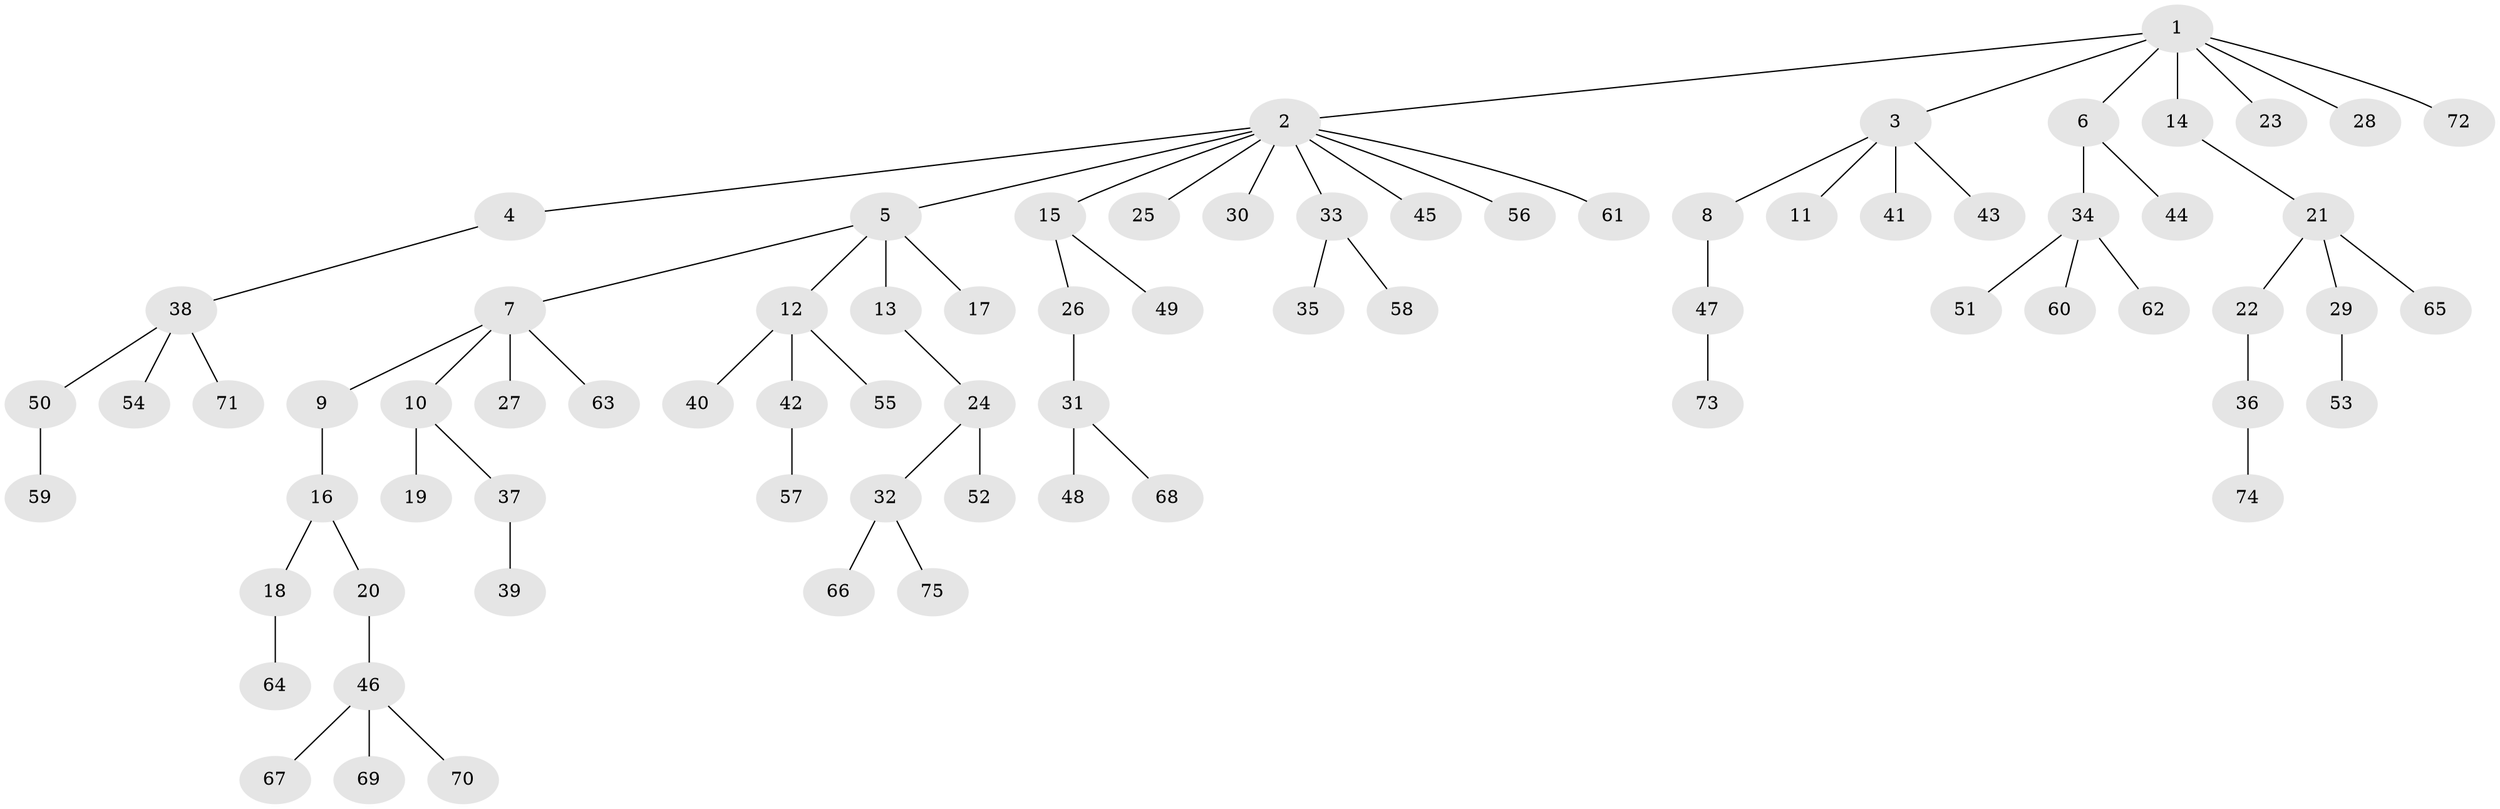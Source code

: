 // Generated by graph-tools (version 1.1) at 2025/02/03/09/25 03:02:20]
// undirected, 75 vertices, 74 edges
graph export_dot {
graph [start="1"]
  node [color=gray90,style=filled];
  1;
  2;
  3;
  4;
  5;
  6;
  7;
  8;
  9;
  10;
  11;
  12;
  13;
  14;
  15;
  16;
  17;
  18;
  19;
  20;
  21;
  22;
  23;
  24;
  25;
  26;
  27;
  28;
  29;
  30;
  31;
  32;
  33;
  34;
  35;
  36;
  37;
  38;
  39;
  40;
  41;
  42;
  43;
  44;
  45;
  46;
  47;
  48;
  49;
  50;
  51;
  52;
  53;
  54;
  55;
  56;
  57;
  58;
  59;
  60;
  61;
  62;
  63;
  64;
  65;
  66;
  67;
  68;
  69;
  70;
  71;
  72;
  73;
  74;
  75;
  1 -- 2;
  1 -- 3;
  1 -- 6;
  1 -- 14;
  1 -- 23;
  1 -- 28;
  1 -- 72;
  2 -- 4;
  2 -- 5;
  2 -- 15;
  2 -- 25;
  2 -- 30;
  2 -- 33;
  2 -- 45;
  2 -- 56;
  2 -- 61;
  3 -- 8;
  3 -- 11;
  3 -- 41;
  3 -- 43;
  4 -- 38;
  5 -- 7;
  5 -- 12;
  5 -- 13;
  5 -- 17;
  6 -- 34;
  6 -- 44;
  7 -- 9;
  7 -- 10;
  7 -- 27;
  7 -- 63;
  8 -- 47;
  9 -- 16;
  10 -- 19;
  10 -- 37;
  12 -- 40;
  12 -- 42;
  12 -- 55;
  13 -- 24;
  14 -- 21;
  15 -- 26;
  15 -- 49;
  16 -- 18;
  16 -- 20;
  18 -- 64;
  20 -- 46;
  21 -- 22;
  21 -- 29;
  21 -- 65;
  22 -- 36;
  24 -- 32;
  24 -- 52;
  26 -- 31;
  29 -- 53;
  31 -- 48;
  31 -- 68;
  32 -- 66;
  32 -- 75;
  33 -- 35;
  33 -- 58;
  34 -- 51;
  34 -- 60;
  34 -- 62;
  36 -- 74;
  37 -- 39;
  38 -- 50;
  38 -- 54;
  38 -- 71;
  42 -- 57;
  46 -- 67;
  46 -- 69;
  46 -- 70;
  47 -- 73;
  50 -- 59;
}
